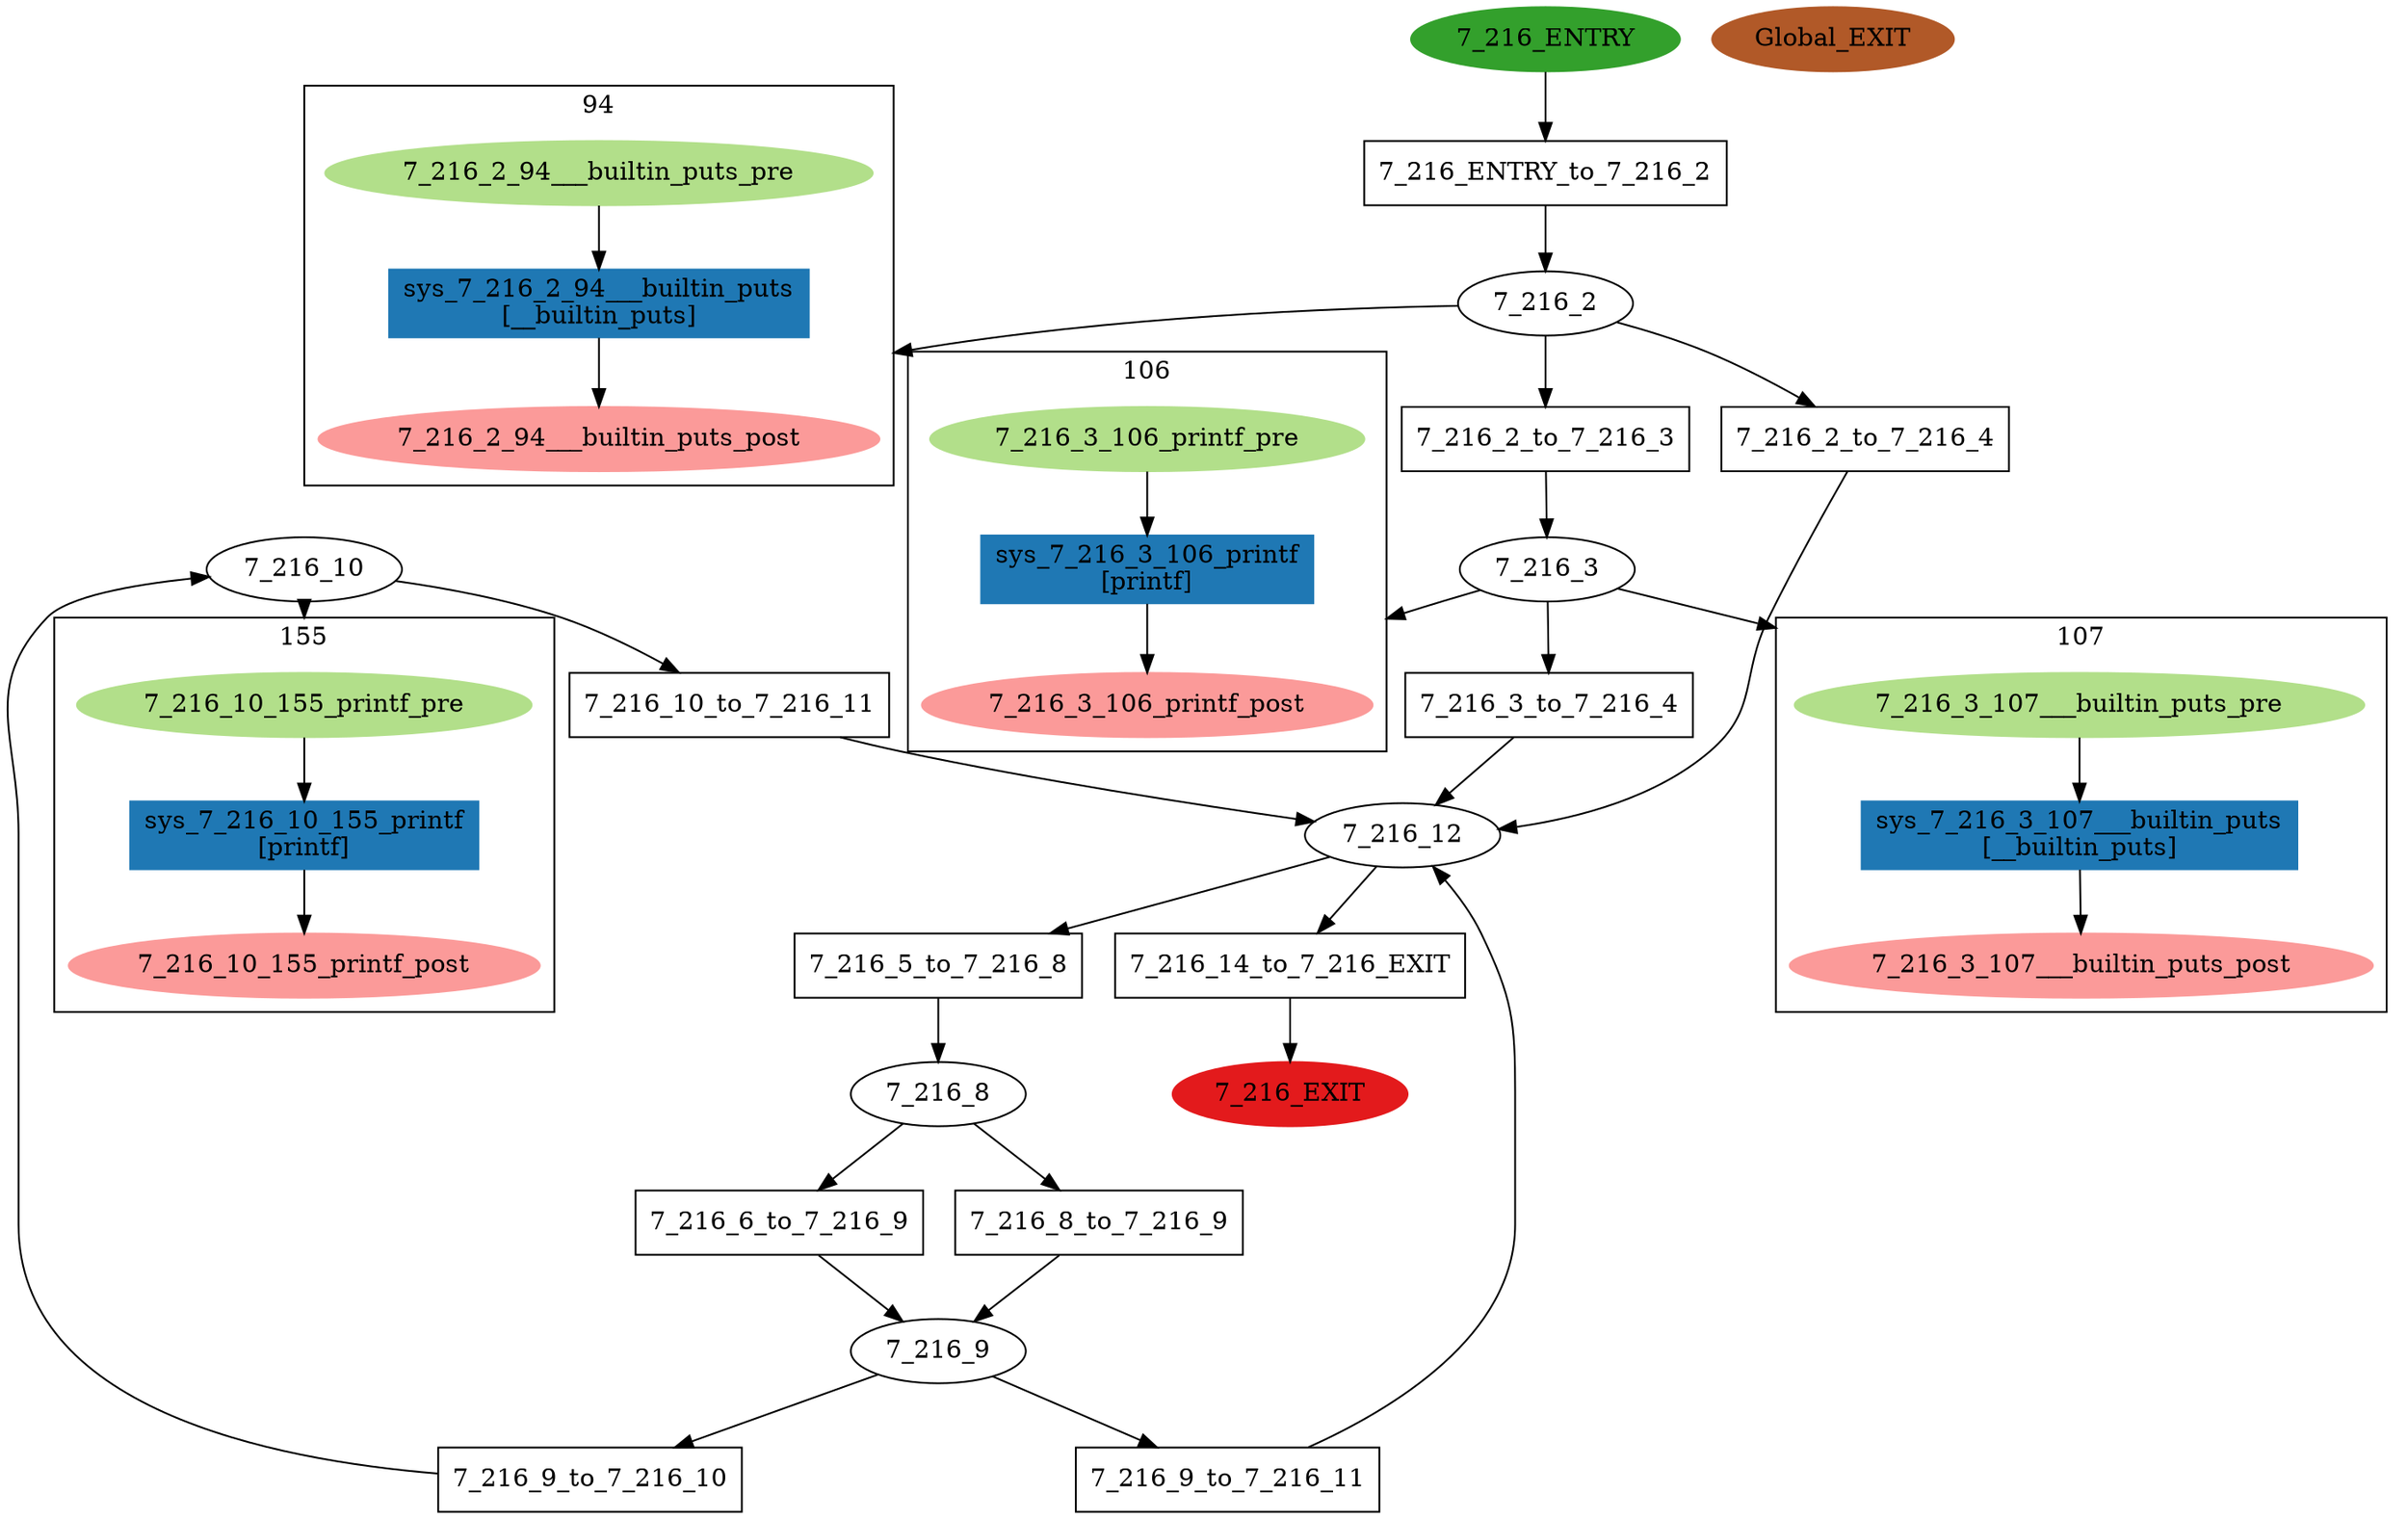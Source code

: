 digraph model { 
compound=true; 
node  [style="filled", colorscheme="paired12"];  "7_216_10" [shape=ellipse, style=""];
subgraph "cluster_7_216_10_155" { 
label="155"  "7_216_10_155_printf_pre" [shape=ellipse, style=""];
  "7_216_10_155_printf_post" [shape=ellipse, style=""];
  "sys_7_216_10_155_printf" [shape=box, style=""];
  "sys_7_216_10_155_printf" [color=2, style=filled];
  "sys_7_216_10_155_printf" [label="sys_7_216_10_155_printf\n[printf]"];
  "sys_7_216_10_155_printf" -> "7_216_10_155_printf_post" [label="", arrowhead="normal"];
  "7_216_10_155_printf_pre" -> "sys_7_216_10_155_printf" [label="", arrowhead="normal"];
}
  "7_216_10" -> "7_216_10_155_printf_pre" [lhead="cluster_7_216_10_155"];
  "7_216_10_155_printf_pre" [color=3, style=filled];
  "7_216_10_155_printf_post" [color=5, style=filled];
  "7_216_EXIT" [shape=ellipse, color=6, style=filled];
  "7_216_ENTRY" [shape=ellipse, color=4, style=filled];
  "7_216_12" [shape=ellipse, style=""];
  "7_216_3" [shape=ellipse, style=""];
subgraph "cluster_7_216_3_106" { 
label="106"  "7_216_3_106_printf_post" [shape=ellipse, style=""];
  "7_216_3_106_printf_pre" [shape=ellipse, style=""];
  "sys_7_216_3_106_printf" [shape=box, style=""];
  "sys_7_216_3_106_printf" [color=2, style=filled];
  "sys_7_216_3_106_printf" [label="sys_7_216_3_106_printf\n[printf]"];
  "7_216_3_106_printf_pre" -> "sys_7_216_3_106_printf" [label="", arrowhead="normal"];
  "sys_7_216_3_106_printf" -> "7_216_3_106_printf_post" [label="", arrowhead="normal"];
}
  "7_216_3" -> "7_216_3_106_printf_post" [lhead="cluster_7_216_3_106"];
  "7_216_3_106_printf_pre" [color=3, style=filled];
  "7_216_3_106_printf_post" [color=5, style=filled];
subgraph "cluster_7_216_3_107" { 
label="107"  "7_216_3_107___builtin_puts_pre" [shape=ellipse, style=""];
  "7_216_3_107___builtin_puts_post" [shape=ellipse, style=""];
  "sys_7_216_3_107___builtin_puts" [shape=box, style=""];
  "sys_7_216_3_107___builtin_puts" [color=2, style=filled];
  "sys_7_216_3_107___builtin_puts" [label="sys_7_216_3_107___builtin_puts\n[__builtin_puts]"];
  "sys_7_216_3_107___builtin_puts" -> "7_216_3_107___builtin_puts_post" [label="", arrowhead="normal"];
  "7_216_3_107___builtin_puts_pre" -> "sys_7_216_3_107___builtin_puts" [label="", arrowhead="normal"];
}
  "7_216_3" -> "7_216_3_107___builtin_puts_pre" [lhead="cluster_7_216_3_107"];
  "7_216_3_107___builtin_puts_pre" [color=3, style=filled];
  "7_216_3_107___builtin_puts_post" [color=5, style=filled];
  "7_216_2" [shape=ellipse, style=""];
subgraph "cluster_7_216_2_94" { 
label="94"  "7_216_2_94___builtin_puts_post" [shape=ellipse, style=""];
  "7_216_2_94___builtin_puts_pre" [shape=ellipse, style=""];
  "sys_7_216_2_94___builtin_puts" [shape=box, style=""];
  "sys_7_216_2_94___builtin_puts" [color=2, style=filled];
  "sys_7_216_2_94___builtin_puts" [label="sys_7_216_2_94___builtin_puts\n[__builtin_puts]"];
  "7_216_2_94___builtin_puts_pre" -> "sys_7_216_2_94___builtin_puts" [label="", arrowhead="normal"];
  "sys_7_216_2_94___builtin_puts" -> "7_216_2_94___builtin_puts_post" [label="", arrowhead="normal"];
}
  "7_216_2" -> "7_216_2_94___builtin_puts_post" [lhead="cluster_7_216_2_94"];
  "7_216_2_94___builtin_puts_pre" [color=3, style=filled];
  "7_216_2_94___builtin_puts_post" [color=5, style=filled];
  "7_216_9" [shape=ellipse, style=""];
  "7_216_8" [shape=ellipse, style=""];
  "Global_EXIT" [shape=ellipse, color=12, style=filled];
  "7_216_2_to_7_216_3" [shape=box, style=""];
  "7_216_2_to_7_216_3" [label="7_216_2_to_7_216_3\n"];
  "7_216_6_to_7_216_9" [shape=box, style=""];
  "7_216_6_to_7_216_9" [label="7_216_6_to_7_216_9\n"];
  "7_216_2_to_7_216_4" [shape=box, style=""];
  "7_216_2_to_7_216_4" [label="7_216_2_to_7_216_4\n"];
  "7_216_9_to_7_216_11" [shape=box, style=""];
  "7_216_9_to_7_216_11" [label="7_216_9_to_7_216_11\n"];
  "7_216_9_to_7_216_10" [shape=box, style=""];
  "7_216_9_to_7_216_10" [label="7_216_9_to_7_216_10\n"];
  "7_216_3_to_7_216_4" [shape=box, style=""];
  "7_216_3_to_7_216_4" [label="7_216_3_to_7_216_4\n"];
  "7_216_10_to_7_216_11" [shape=box, style=""];
  "7_216_10_to_7_216_11" [label="7_216_10_to_7_216_11\n"];
  "7_216_5_to_7_216_8" [shape=box, style=""];
  "7_216_5_to_7_216_8" [label="7_216_5_to_7_216_8\n"];
  "7_216_8_to_7_216_9" [shape=box, style=""];
  "7_216_8_to_7_216_9" [label="7_216_8_to_7_216_9\n"];
  "7_216_14_to_7_216_EXIT" [shape=box, style=""];
  "7_216_14_to_7_216_EXIT" [label="7_216_14_to_7_216_EXIT\n"];
  "7_216_ENTRY_to_7_216_2" [shape=box, style=""];
  "7_216_ENTRY_to_7_216_2" [label="7_216_ENTRY_to_7_216_2\n"];
  "7_216_2" -> "7_216_2_to_7_216_3" [label="", arrowhead="normal"];
  "7_216_8" -> "7_216_6_to_7_216_9" [label="", arrowhead="normal"];
  "7_216_9_to_7_216_10" -> "7_216_10" [label="", arrowhead="normal"];
  "7_216_2_to_7_216_4" -> "7_216_12" [label="", arrowhead="normal"];
  "7_216_2" -> "7_216_2_to_7_216_4" [label="", arrowhead="normal"];
  "7_216_10" -> "7_216_10_to_7_216_11" [label="", arrowhead="normal"];
  "7_216_9" -> "7_216_9_to_7_216_11" [label="", arrowhead="normal"];
  "7_216_8" -> "7_216_8_to_7_216_9" [label="", arrowhead="normal"];
  "7_216_10_to_7_216_11" -> "7_216_12" [label="", arrowhead="normal"];
  "7_216_9_to_7_216_11" -> "7_216_12" [label="", arrowhead="normal"];
  "7_216_6_to_7_216_9" -> "7_216_9" [label="", arrowhead="normal"];
  "7_216_9" -> "7_216_9_to_7_216_10" [label="", arrowhead="normal"];
  "7_216_12" -> "7_216_14_to_7_216_EXIT" [label="", arrowhead="normal"];
  "7_216_8_to_7_216_9" -> "7_216_9" [label="", arrowhead="normal"];
  "7_216_ENTRY_to_7_216_2" -> "7_216_2" [label="", arrowhead="normal"];
  "7_216_3_to_7_216_4" -> "7_216_12" [label="", arrowhead="normal"];
  "7_216_12" -> "7_216_5_to_7_216_8" [label="", arrowhead="normal"];
  "7_216_2_to_7_216_3" -> "7_216_3" [label="", arrowhead="normal"];
  "7_216_3" -> "7_216_3_to_7_216_4" [label="", arrowhead="normal"];
  "7_216_5_to_7_216_8" -> "7_216_8" [label="", arrowhead="normal"];
  "7_216_ENTRY" -> "7_216_ENTRY_to_7_216_2" [label="", arrowhead="normal"];
  "7_216_14_to_7_216_EXIT" -> "7_216_EXIT" [label="", arrowhead="normal"];
}

